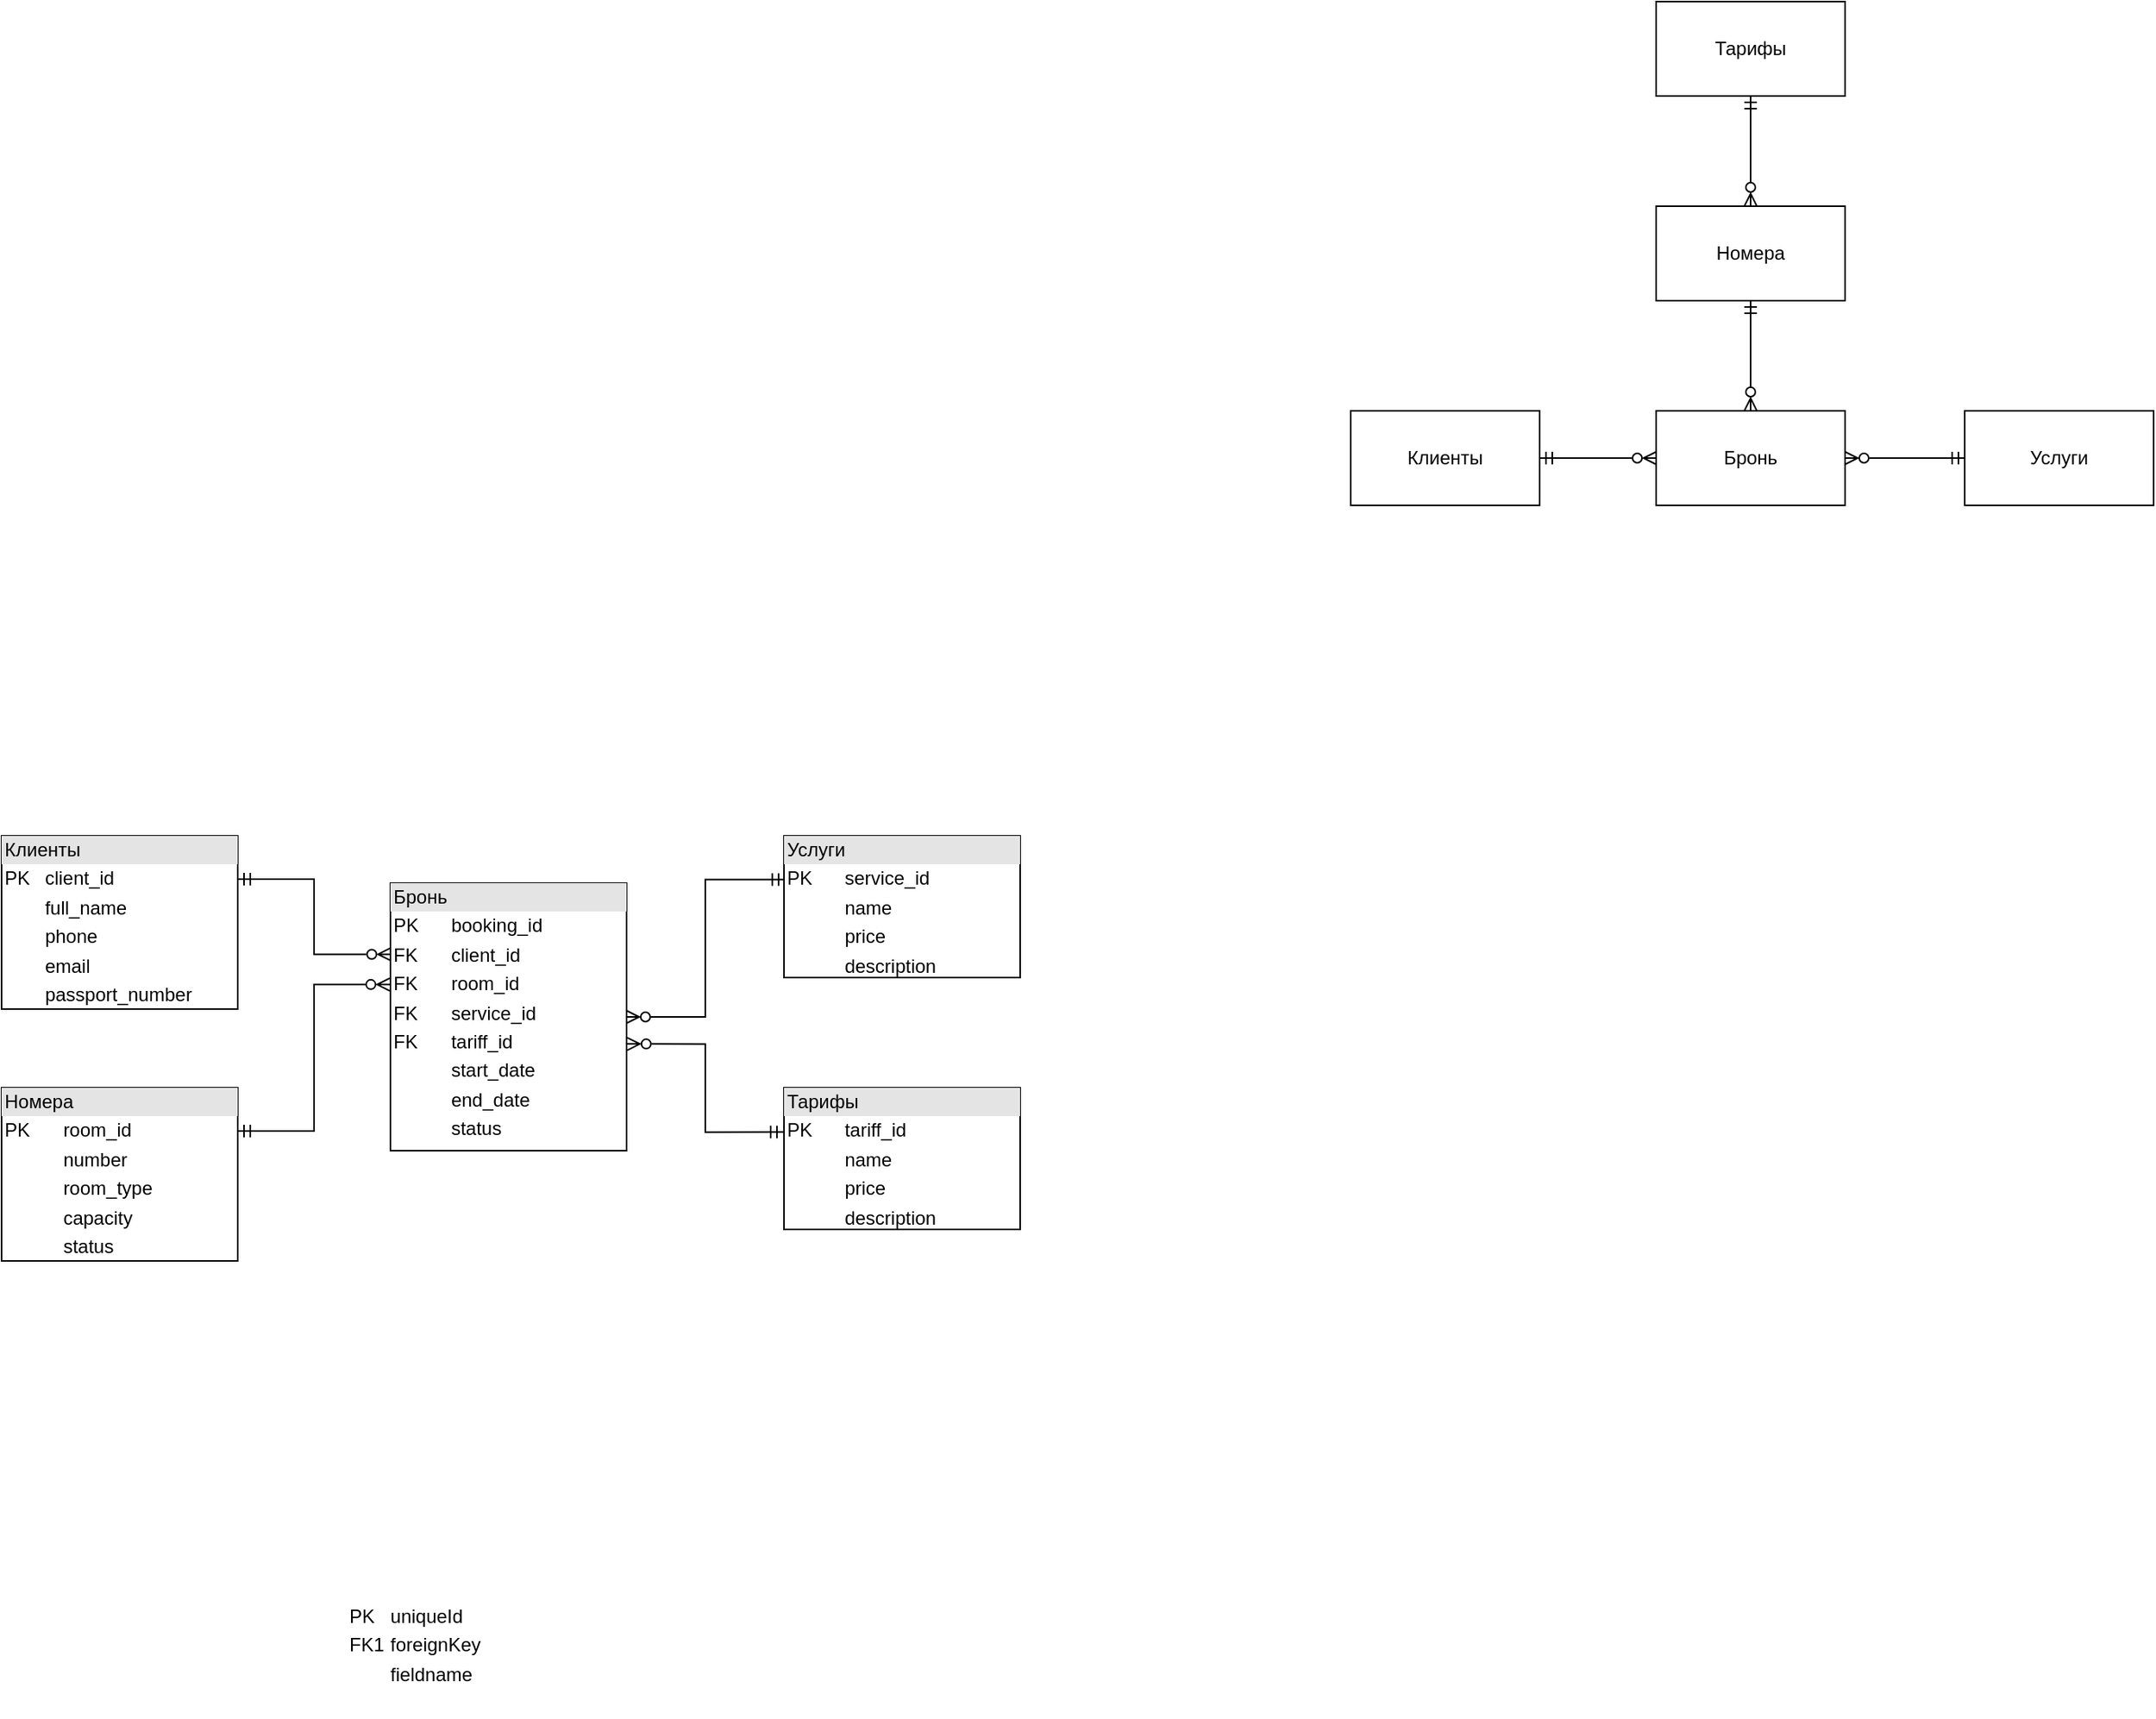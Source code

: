 <mxfile version="26.2.9">
  <diagram name="Страница — 1" id="Cvo838JXjRQ1sps7LfCY">
    <mxGraphModel dx="759" dy="1574" grid="1" gridSize="10" guides="1" tooltips="1" connect="1" arrows="1" fold="1" page="1" pageScale="1" pageWidth="827" pageHeight="1169" math="0" shadow="0">
      <root>
        <mxCell id="0" />
        <mxCell id="1" parent="0" />
        <mxCell id="Ap2N0Mk9_jq7jNBRvgTO-2" value="" style="edgeStyle=orthogonalEdgeStyle;rounded=0;orthogonalLoop=1;jettySize=auto;html=1;endArrow=ERzeroToMany;endFill=0;startArrow=ERmandOne;startFill=0;" edge="1" parent="1" source="Ap2N0Mk9_jq7jNBRvgTO-3" target="Ap2N0Mk9_jq7jNBRvgTO-4">
          <mxGeometry relative="1" as="geometry" />
        </mxCell>
        <mxCell id="Ap2N0Mk9_jq7jNBRvgTO-3" value="Клиенты" style="rounded=0;whiteSpace=wrap;html=1;" vertex="1" parent="1">
          <mxGeometry x="1120" y="-40" width="120" height="60" as="geometry" />
        </mxCell>
        <mxCell id="Ap2N0Mk9_jq7jNBRvgTO-4" value="Бронь" style="rounded=0;whiteSpace=wrap;html=1;" vertex="1" parent="1">
          <mxGeometry x="1314" y="-40" width="120" height="60" as="geometry" />
        </mxCell>
        <mxCell id="Ap2N0Mk9_jq7jNBRvgTO-5" value="" style="edgeStyle=orthogonalEdgeStyle;rounded=0;orthogonalLoop=1;jettySize=auto;html=1;endArrow=ERzeroToMany;endFill=0;startArrow=ERmandOne;startFill=0;" edge="1" parent="1" source="Ap2N0Mk9_jq7jNBRvgTO-6" target="Ap2N0Mk9_jq7jNBRvgTO-4">
          <mxGeometry relative="1" as="geometry" />
        </mxCell>
        <mxCell id="Ap2N0Mk9_jq7jNBRvgTO-6" value="Услуги" style="rounded=0;whiteSpace=wrap;html=1;" vertex="1" parent="1">
          <mxGeometry x="1510" y="-40" width="120" height="60" as="geometry" />
        </mxCell>
        <mxCell id="Ap2N0Mk9_jq7jNBRvgTO-7" value="" style="edgeStyle=orthogonalEdgeStyle;rounded=0;orthogonalLoop=1;jettySize=auto;html=1;startArrow=ERmandOne;startFill=0;endArrow=ERzeroToMany;endFill=0;" edge="1" parent="1" source="Ap2N0Mk9_jq7jNBRvgTO-8" target="Ap2N0Mk9_jq7jNBRvgTO-4">
          <mxGeometry relative="1" as="geometry" />
        </mxCell>
        <mxCell id="Ap2N0Mk9_jq7jNBRvgTO-8" value="Номера" style="rounded=0;whiteSpace=wrap;html=1;" vertex="1" parent="1">
          <mxGeometry x="1314" y="-170" width="120" height="60" as="geometry" />
        </mxCell>
        <mxCell id="Ap2N0Mk9_jq7jNBRvgTO-9" value="" style="edgeStyle=orthogonalEdgeStyle;rounded=0;orthogonalLoop=1;jettySize=auto;html=1;endArrow=ERzeroToMany;endFill=0;startArrow=ERmandOne;startFill=0;" edge="1" parent="1" source="Ap2N0Mk9_jq7jNBRvgTO-10" target="Ap2N0Mk9_jq7jNBRvgTO-8">
          <mxGeometry relative="1" as="geometry" />
        </mxCell>
        <mxCell id="Ap2N0Mk9_jq7jNBRvgTO-10" value="Тарифы" style="rounded=0;whiteSpace=wrap;html=1;" vertex="1" parent="1">
          <mxGeometry x="1314" y="-300" width="120" height="60" as="geometry" />
        </mxCell>
        <mxCell id="Ap2N0Mk9_jq7jNBRvgTO-34" style="edgeStyle=orthogonalEdgeStyle;rounded=0;orthogonalLoop=1;jettySize=auto;html=1;exitX=1;exitY=0.25;exitDx=0;exitDy=0;entryX=0.001;entryY=0.266;entryDx=0;entryDy=0;endArrow=ERzeroToMany;endFill=0;startArrow=ERmandOne;startFill=0;entryPerimeter=0;" edge="1" parent="1" source="Ap2N0Mk9_jq7jNBRvgTO-17" target="Ap2N0Mk9_jq7jNBRvgTO-32">
          <mxGeometry relative="1" as="geometry" />
        </mxCell>
        <mxCell id="Ap2N0Mk9_jq7jNBRvgTO-17" value="&lt;div style=&quot;box-sizing: border-box; width: 100%; background: rgb(228, 228, 228); padding: 2px;&quot;&gt;Клиенты&lt;/div&gt;&lt;table style=&quot;width:100%;font-size:1em;&quot; cellpadding=&quot;2&quot; cellspacing=&quot;0&quot;&gt;&lt;tbody&gt;&lt;tr&gt;&lt;td&gt;PK&lt;/td&gt;&lt;td&gt;client_id&lt;/td&gt;&lt;/tr&gt;&lt;tr&gt;&lt;td&gt;&lt;br&gt;&lt;/td&gt;&lt;td&gt;full_name&lt;/td&gt;&lt;/tr&gt;&lt;tr&gt;&lt;td&gt;&lt;/td&gt;&lt;td&gt;phone&lt;/td&gt;&lt;/tr&gt;&lt;tr&gt;&lt;td&gt;&lt;br&gt;&lt;/td&gt;&lt;td&gt;email&lt;/td&gt;&lt;/tr&gt;&lt;tr&gt;&lt;td&gt;&lt;br&gt;&lt;/td&gt;&lt;td&gt;passport_number&lt;/td&gt;&lt;/tr&gt;&lt;tr&gt;&lt;td&gt;&lt;br&gt;&lt;/td&gt;&lt;td&gt;&lt;br&gt;&lt;/td&gt;&lt;/tr&gt;&lt;tr&gt;&lt;td&gt;&lt;br&gt;&lt;/td&gt;&lt;td&gt;&lt;br&gt;&lt;/td&gt;&lt;/tr&gt;&lt;tr&gt;&lt;td&gt;&lt;br&gt;&lt;/td&gt;&lt;td&gt;&lt;br&gt;&lt;/td&gt;&lt;/tr&gt;&lt;/tbody&gt;&lt;/table&gt;" style="verticalAlign=top;align=left;overflow=fill;html=1;whiteSpace=wrap;" vertex="1" parent="1">
          <mxGeometry x="263" y="230" width="150" height="110" as="geometry" />
        </mxCell>
        <mxCell id="Ap2N0Mk9_jq7jNBRvgTO-25" value="&lt;table cellspacing=&quot;0&quot; cellpadding=&quot;2&quot; style=&quot;width:100%;font-size:1em;&quot;&gt;&lt;tbody&gt;&lt;tr&gt;&lt;td&gt;PK&lt;/td&gt;&lt;td&gt;uniqueId&lt;/td&gt;&lt;/tr&gt;&lt;tr&gt;&lt;td&gt;FK1&lt;/td&gt;&lt;td&gt;foreignKey&lt;/td&gt;&lt;/tr&gt;&lt;tr&gt;&lt;td&gt;&lt;/td&gt;&lt;td&gt;fieldname&lt;/td&gt;&lt;/tr&gt;&lt;/tbody&gt;&lt;/table&gt;" style="text;whiteSpace=wrap;html=1;" vertex="1" parent="1">
          <mxGeometry x="480" y="710" width="120" height="80" as="geometry" />
        </mxCell>
        <mxCell id="Ap2N0Mk9_jq7jNBRvgTO-29" value="&lt;div style=&quot;box-sizing: border-box; width: 100%; background: rgb(228, 228, 228); padding: 2px;&quot;&gt;Номера&lt;/div&gt;&lt;table style=&quot;width:100%;font-size:1em;&quot; cellpadding=&quot;2&quot; cellspacing=&quot;0&quot;&gt;&lt;tbody&gt;&lt;tr&gt;&lt;td&gt;PK&lt;/td&gt;&lt;td&gt;room_id&lt;/td&gt;&lt;/tr&gt;&lt;tr&gt;&lt;td&gt;&lt;br&gt;&lt;/td&gt;&lt;td&gt;number&lt;/td&gt;&lt;/tr&gt;&lt;tr&gt;&lt;td&gt;&lt;/td&gt;&lt;td&gt;room_type&lt;/td&gt;&lt;/tr&gt;&lt;tr&gt;&lt;td&gt;&lt;br&gt;&lt;/td&gt;&lt;td&gt;capacity&lt;/td&gt;&lt;/tr&gt;&lt;tr&gt;&lt;td&gt;&lt;br&gt;&lt;/td&gt;&lt;td&gt;status&lt;/td&gt;&lt;/tr&gt;&lt;tr&gt;&lt;td&gt;&lt;br&gt;&lt;/td&gt;&lt;td&gt;&lt;br&gt;&lt;/td&gt;&lt;/tr&gt;&lt;tr&gt;&lt;td&gt;&lt;br&gt;&lt;/td&gt;&lt;td&gt;&lt;br&gt;&lt;/td&gt;&lt;/tr&gt;&lt;tr&gt;&lt;td&gt;&lt;br&gt;&lt;/td&gt;&lt;td&gt;&lt;br&gt;&lt;/td&gt;&lt;/tr&gt;&lt;/tbody&gt;&lt;/table&gt;" style="verticalAlign=top;align=left;overflow=fill;html=1;whiteSpace=wrap;" vertex="1" parent="1">
          <mxGeometry x="263" y="390" width="150" height="110" as="geometry" />
        </mxCell>
        <mxCell id="Ap2N0Mk9_jq7jNBRvgTO-31" value="&lt;div style=&quot;box-sizing: border-box; width: 100%; background: rgb(228, 228, 228); padding: 2px;&quot;&gt;Тарифы&lt;/div&gt;&lt;table style=&quot;width:100%;font-size:1em;&quot; cellpadding=&quot;2&quot; cellspacing=&quot;0&quot;&gt;&lt;tbody&gt;&lt;tr&gt;&lt;td&gt;PK&lt;/td&gt;&lt;td&gt;tariff_id&lt;/td&gt;&lt;/tr&gt;&lt;tr&gt;&lt;td&gt;&lt;br&gt;&lt;/td&gt;&lt;td&gt;name&lt;/td&gt;&lt;/tr&gt;&lt;tr&gt;&lt;td&gt;&lt;/td&gt;&lt;td&gt;price&lt;/td&gt;&lt;/tr&gt;&lt;tr&gt;&lt;td&gt;&lt;br&gt;&lt;/td&gt;&lt;td&gt;&lt;span lang=&quot;en&quot; class=&quot;HwtZe&quot;&gt;&lt;span class=&quot;jCAhz ChMk0b&quot;&gt;&lt;span class=&quot;ryNqvb&quot;&gt;description&lt;/span&gt;&lt;/span&gt;&lt;/span&gt;&lt;/td&gt;&lt;/tr&gt;&lt;tr&gt;&lt;td&gt;&lt;br&gt;&lt;/td&gt;&lt;td&gt;&lt;br&gt;&lt;/td&gt;&lt;/tr&gt;&lt;tr&gt;&lt;td&gt;&lt;br&gt;&lt;/td&gt;&lt;td&gt;&lt;br&gt;&lt;/td&gt;&lt;/tr&gt;&lt;/tbody&gt;&lt;/table&gt;" style="verticalAlign=top;align=left;overflow=fill;html=1;whiteSpace=wrap;" vertex="1" parent="1">
          <mxGeometry x="760" y="390" width="150" height="90" as="geometry" />
        </mxCell>
        <mxCell id="Ap2N0Mk9_jq7jNBRvgTO-32" value="&lt;div style=&quot;box-sizing: border-box; width: 100%; background: rgb(228, 228, 228); padding: 2px;&quot;&gt;Бронь&lt;/div&gt;&lt;table style=&quot;width:100%;font-size:1em;&quot; cellpadding=&quot;2&quot; cellspacing=&quot;0&quot;&gt;&lt;tbody&gt;&lt;tr&gt;&lt;td&gt;PK&lt;/td&gt;&lt;td&gt;booking_id &lt;/td&gt;&lt;/tr&gt;&lt;tr&gt;&lt;td&gt;FK&lt;/td&gt;&lt;td&gt;client_id &lt;/td&gt;&lt;/tr&gt;&lt;tr&gt;&lt;td&gt;FK&lt;/td&gt;&lt;td&gt;room_id &lt;/td&gt;&lt;/tr&gt;&lt;tr&gt;&lt;td&gt;FK&lt;/td&gt;&lt;td&gt;service_id&lt;/td&gt;&lt;/tr&gt;&lt;tr&gt;&lt;td&gt;FK&lt;/td&gt;&lt;td&gt;tariff_id&lt;/td&gt;&lt;/tr&gt;&lt;tr&gt;&lt;td&gt;&lt;br&gt;&lt;/td&gt;&lt;td&gt;start_date&lt;/td&gt;&lt;/tr&gt;&lt;tr&gt;&lt;td&gt;&lt;br&gt;&lt;/td&gt;&lt;td&gt;end_date&lt;/td&gt;&lt;/tr&gt;&lt;tr&gt;&lt;td&gt;&lt;br&gt;&lt;/td&gt;&lt;td&gt;status&lt;/td&gt;&lt;/tr&gt;&lt;/tbody&gt;&lt;/table&gt;" style="verticalAlign=top;align=left;overflow=fill;html=1;whiteSpace=wrap;" vertex="1" parent="1">
          <mxGeometry x="510" y="260" width="150" height="170" as="geometry" />
        </mxCell>
        <mxCell id="Ap2N0Mk9_jq7jNBRvgTO-36" style="edgeStyle=orthogonalEdgeStyle;rounded=0;orthogonalLoop=1;jettySize=auto;html=1;exitX=0.004;exitY=0.308;exitDx=0;exitDy=0;entryX=1;entryY=0.5;entryDx=0;entryDy=0;endArrow=ERzeroToMany;endFill=0;startArrow=ERmandOne;startFill=0;exitPerimeter=0;" edge="1" parent="1" source="Ap2N0Mk9_jq7jNBRvgTO-33" target="Ap2N0Mk9_jq7jNBRvgTO-32">
          <mxGeometry relative="1" as="geometry" />
        </mxCell>
        <mxCell id="Ap2N0Mk9_jq7jNBRvgTO-33" value="&lt;div style=&quot;box-sizing: border-box; width: 100%; background: rgb(228, 228, 228); padding: 2px;&quot;&gt;Услуги&lt;/div&gt;&lt;table style=&quot;width:100%;font-size:1em;&quot; cellpadding=&quot;2&quot; cellspacing=&quot;0&quot;&gt;&lt;tbody&gt;&lt;tr&gt;&lt;td&gt;PK&lt;/td&gt;&lt;td&gt;service_id &lt;/td&gt;&lt;/tr&gt;&lt;tr&gt;&lt;td&gt;&lt;/td&gt;&lt;td&gt;name&lt;/td&gt;&lt;/tr&gt;&lt;tr&gt;&lt;td&gt;&lt;br&gt;&lt;/td&gt;&lt;td&gt;price&lt;/td&gt;&lt;/tr&gt;&lt;tr&gt;&lt;td&gt;&lt;br&gt;&lt;/td&gt;&lt;td&gt;&lt;span lang=&quot;en&quot; class=&quot;HwtZe&quot;&gt;&lt;span class=&quot;jCAhz ChMk0b&quot;&gt;&lt;span class=&quot;ryNqvb&quot;&gt;description&lt;/span&gt;&lt;/span&gt;&lt;/span&gt;&lt;/td&gt;&lt;/tr&gt;&lt;tr&gt;&lt;td&gt;&lt;br&gt;&lt;/td&gt;&lt;td&gt;&lt;br&gt;&lt;/td&gt;&lt;/tr&gt;&lt;tr&gt;&lt;td&gt;&lt;br&gt;&lt;/td&gt;&lt;td&gt;&lt;br&gt;&lt;/td&gt;&lt;/tr&gt;&lt;tr&gt;&lt;td&gt;&lt;br&gt;&lt;/td&gt;&lt;td&gt;&lt;br&gt;&lt;/td&gt;&lt;/tr&gt;&lt;/tbody&gt;&lt;/table&gt;" style="verticalAlign=top;align=left;overflow=fill;html=1;whiteSpace=wrap;" vertex="1" parent="1">
          <mxGeometry x="760" y="230" width="150" height="90" as="geometry" />
        </mxCell>
        <mxCell id="Ap2N0Mk9_jq7jNBRvgTO-35" style="edgeStyle=orthogonalEdgeStyle;rounded=0;orthogonalLoop=1;jettySize=auto;html=1;exitX=1;exitY=0.25;exitDx=0;exitDy=0;entryX=-0.003;entryY=0.379;entryDx=0;entryDy=0;entryPerimeter=0;endArrow=ERzeroToMany;endFill=0;startArrow=ERmandOne;startFill=0;" edge="1" parent="1" source="Ap2N0Mk9_jq7jNBRvgTO-29" target="Ap2N0Mk9_jq7jNBRvgTO-32">
          <mxGeometry relative="1" as="geometry" />
        </mxCell>
        <mxCell id="Ap2N0Mk9_jq7jNBRvgTO-37" style="edgeStyle=orthogonalEdgeStyle;rounded=0;orthogonalLoop=1;jettySize=auto;html=1;exitX=-0.003;exitY=0.313;exitDx=0;exitDy=0;entryX=1.003;entryY=0.601;entryDx=0;entryDy=0;entryPerimeter=0;endArrow=ERzeroToMany;endFill=0;startArrow=ERmandOne;startFill=0;exitPerimeter=0;" edge="1" parent="1" source="Ap2N0Mk9_jq7jNBRvgTO-31" target="Ap2N0Mk9_jq7jNBRvgTO-32">
          <mxGeometry relative="1" as="geometry" />
        </mxCell>
      </root>
    </mxGraphModel>
  </diagram>
</mxfile>
